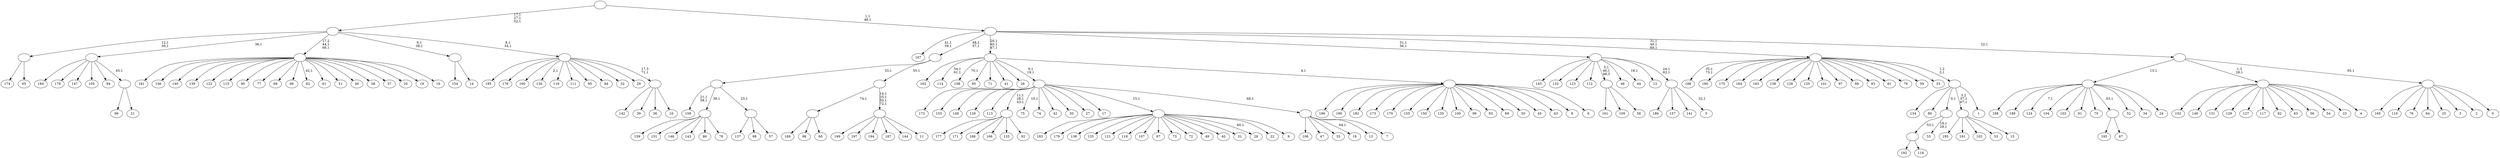 digraph T {
	275 [label="199"]
	274 [label="198"]
	273 [label="197"]
	272 [label="196"]
	271 [label="195"]
	270 [label="194"]
	269 [label="193"]
	268 [label="192"]
	267 [label="191"]
	266 [label="190"]
	265 [label="189"]
	264 [label="188"]
	261 [label="187"]
	260 [label="186"]
	259 [label="185"]
	258 [label="184"]
	257 [label="183"]
	256 [label="182"]
	255 [label="181"]
	254 [label="180"]
	253 [label="179"]
	252 [label="178"]
	251 [label="177"]
	250 [label="176"]
	249 [label="175"]
	248 [label="174"]
	247 [label="173"]
	246 [label="172"]
	245 [label="171"]
	244 [label="170"]
	243 [label="169"]
	242 [label="168"]
	241 [label="167"]
	238 [label="166"]
	237 [label="165"]
	236 [label="164"]
	235 [label="163"]
	234 [label="162"]
	233 [label="161"]
	232 [label="160"]
	231 [label="159"]
	230 [label="158"]
	227 [label="157"]
	226 [label="156"]
	225 [label="155"]
	224 [label="154"]
	223 [label="153"]
	222 [label="152"]
	221 [label="151"]
	220 [label="150"]
	219 [label="149"]
	218 [label="148"]
	217 [label="147"]
	216 [label="146"]
	215 [label="145"]
	214 [label="144"]
	213 [label="143"]
	212 [label="142"]
	211 [label="141"]
	210 [label="140"]
	209 [label="139"]
	208 [label="138"]
	207 [label="137"]
	206 [label="136"]
	205 [label="135"]
	204 [label="134"]
	203 [label="133"]
	202 [label="132"]
	201 [label="131"]
	200 [label="130"]
	198 [label="129"]
	197 [label="128"]
	196 [label="127"]
	195 [label="126"]
	194 [label="125"]
	193 [label="124"]
	191 [label="123"]
	190 [label="122"]
	189 [label="121"]
	188 [label="120"]
	187 [label="119"]
	186 [label="118"]
	185 [label="117"]
	184 [label="116"]
	183 [label=""]
	182 [label="115"]
	181 [label="114"]
	178 [label="113"]
	177 [label="112"]
	176 [label="111"]
	175 [label="110"]
	174 [label="109"]
	173 [label="108"]
	171 [label="107"]
	170 [label="106"]
	169 [label="105"]
	168 [label="104"]
	167 [label="103"]
	166 [label="102"]
	165 [label="101"]
	164 [label="100"]
	163 [label="99"]
	162 [label="98"]
	161 [label="97"]
	160 [label="96"]
	159 [label="95"]
	158 [label="94"]
	157 [label="93"]
	156 [label="92"]
	155 [label=""]
	152 [label="91"]
	151 [label="90"]
	150 [label="89"]
	149 [label="88"]
	148 [label="87"]
	147 [label="86"]
	146 [label="85"]
	145 [label="84"]
	144 [label="83"]
	143 [label="82"]
	142 [label="81"]
	141 [label="80"]
	140 [label="79"]
	139 [label="78"]
	138 [label=""]
	137 [label="77"]
	136 [label="76"]
	135 [label="75"]
	133 [label="74"]
	132 [label="73"]
	131 [label="72"]
	130 [label="71"]
	129 [label="70"]
	128 [label="69"]
	127 [label="68"]
	126 [label="67"]
	125 [label=""]
	124 [label="66"]
	123 [label="65"]
	122 [label=""]
	120 [label="64"]
	119 [label="63"]
	118 [label="62"]
	116 [label="61"]
	115 [label="60"]
	114 [label=""]
	113 [label="59"]
	112 [label="58"]
	111 [label=""]
	109 [label="57"]
	108 [label=""]
	107 [label=""]
	106 [label="56"]
	105 [label="55"]
	102 [label=""]
	101 [label="54"]
	100 [label="53"]
	99 [label="52"]
	98 [label="51"]
	97 [label="50"]
	96 [label="49"]
	95 [label="48"]
	94 [label="47"]
	93 [label="46"]
	92 [label="45"]
	91 [label="44"]
	89 [label="43"]
	88 [label="42"]
	87 [label="41"]
	86 [label="40"]
	85 [label="39"]
	84 [label="38"]
	83 [label="37"]
	82 [label="36"]
	81 [label="35"]
	80 [label="34"]
	79 [label="33"]
	78 [label="32"]
	77 [label="31"]
	76 [label="30"]
	75 [label="29"]
	74 [label="28"]
	72 [label="27"]
	71 [label="26"]
	70 [label="25"]
	69 [label="24"]
	68 [label=""]
	67 [label="23"]
	66 [label="22"]
	65 [label="21"]
	64 [label=""]
	63 [label=""]
	62 [label="20"]
	61 [label="19"]
	60 [label="18"]
	58 [label="17"]
	57 [label="16"]
	56 [label=""]
	54 [label="15"]
	53 [label=""]
	51 [label="14"]
	50 [label=""]
	48 [label="13"]
	47 [label="12"]
	46 [label="11"]
	45 [label=""]
	41 [label=""]
	40 [label=""]
	39 [label="10"]
	38 [label=""]
	37 [label=""]
	35 [label=""]
	32 [label="9"]
	31 [label=""]
	30 [label="8"]
	29 [label="7"]
	28 [label=""]
	27 [label=""]
	25 [label="6"]
	24 [label=""]
	23 [label=""]
	20 [label="5"]
	18 [label=""]
	16 [label=""]
	14 [label="4"]
	13 [label=""]
	12 [label="3"]
	11 [label="2"]
	10 [label="1"]
	9 [label=""]
	8 [label=""]
	5 [label="0"]
	4 [label=""]
	3 [label=""]
	2 [label=""]
	0 [label=""]
	183 -> 268 [label=""]
	183 -> 184 [label=""]
	155 -> 251 [label=""]
	155 -> 245 [label=""]
	155 -> 242 [label=""]
	155 -> 238 [label=""]
	155 -> 203 [label=""]
	155 -> 156 [label=""]
	138 -> 231 [label=""]
	138 -> 221 [label=""]
	138 -> 216 [label=""]
	138 -> 213 [label=""]
	138 -> 147 [label=""]
	138 -> 139 [label=""]
	125 -> 269 [label=""]
	125 -> 126 [label=""]
	122 -> 248 [label=""]
	122 -> 123 [label=""]
	114 -> 243 [label=""]
	114 -> 162 [label=""]
	114 -> 115 [label=""]
	111 -> 233 [label=""]
	111 -> 174 [label=""]
	111 -> 112 [label=""]
	108 -> 207 [label=""]
	108 -> 149 [label=""]
	108 -> 109 [label=""]
	107 -> 230 [label="21,1\n58,1"]
	107 -> 138 [label="39,1"]
	107 -> 108 [label="23,1"]
	102 -> 105 [label="18,1\n29,1"]
	102 -> 183 [label="53,1"]
	68 -> 193 [label="7,1"]
	68 -> 274 [label=""]
	68 -> 265 [label=""]
	68 -> 168 [label=""]
	68 -> 167 [label=""]
	68 -> 152 [label=""]
	68 -> 129 [label=""]
	68 -> 125 [label="63,1"]
	68 -> 99 [label=""]
	68 -> 80 [label=""]
	68 -> 69 [label=""]
	64 -> 160 [label=""]
	64 -> 65 [label=""]
	63 -> 258 [label=""]
	63 -> 252 [label=""]
	63 -> 217 [label=""]
	63 -> 169 [label=""]
	63 -> 158 [label=""]
	63 -> 64 [label="45,1"]
	56 -> 118 [label="42,1"]
	56 -> 255 [label=""]
	56 -> 226 [label=""]
	56 -> 210 [label=""]
	56 -> 209 [label=""]
	56 -> 190 [label=""]
	56 -> 182 [label=""]
	56 -> 151 [label=""]
	56 -> 137 [label=""]
	56 -> 127 [label=""]
	56 -> 124 [label=""]
	56 -> 116 [label=""]
	56 -> 98 [label=""]
	56 -> 93 [label=""]
	56 -> 84 [label=""]
	56 -> 83 [label=""]
	56 -> 62 [label=""]
	56 -> 61 [label=""]
	56 -> 57 [label=""]
	53 -> 271 [label=""]
	53 -> 267 [label=""]
	53 -> 166 [label=""]
	53 -> 100 [label=""]
	53 -> 54 [label=""]
	50 -> 224 [label=""]
	50 -> 51 [label=""]
	45 -> 275 [label=""]
	45 -> 273 [label=""]
	45 -> 270 [label=""]
	45 -> 261 [label=""]
	45 -> 214 [label=""]
	45 -> 46 [label=""]
	41 -> 45 [label="14,1\n25,1\n50,1\n72,1"]
	41 -> 114 [label="74,1"]
	40 -> 107 [label="33,1"]
	40 -> 41 [label="55,1"]
	38 -> 212 [label=""]
	38 -> 85 [label=""]
	38 -> 82 [label=""]
	38 -> 39 [label=""]
	37 -> 200 [label="2,1"]
	37 -> 259 [label=""]
	37 -> 250 [label=""]
	37 -> 232 [label=""]
	37 -> 187 [label=""]
	37 -> 176 [label=""]
	37 -> 159 [label=""]
	37 -> 145 [label=""]
	37 -> 78 [label=""]
	37 -> 75 [label=""]
	37 -> 38 [label="17,3\n71,1"]
	35 -> 37 [label="8,1\n34,1"]
	35 -> 50 [label="6,1\n38,1"]
	35 -> 56 [label="17,2\n44,1\n66,1"]
	35 -> 122 [label="12,1\n30,1"]
	35 -> 63 [label="36,1"]
	31 -> 74 [label="60,1"]
	31 -> 257 [label=""]
	31 -> 253 [label=""]
	31 -> 206 [label=""]
	31 -> 194 [label=""]
	31 -> 189 [label=""]
	31 -> 186 [label=""]
	31 -> 171 [label=""]
	31 -> 148 [label=""]
	31 -> 132 [label=""]
	31 -> 131 [label=""]
	31 -> 96 [label=""]
	31 -> 86 [label=""]
	31 -> 77 [label=""]
	31 -> 66 [label=""]
	31 -> 32 [label=""]
	28 -> 60 [label="64,1"]
	28 -> 170 [label=""]
	28 -> 94 [label=""]
	28 -> 81 [label=""]
	28 -> 48 [label=""]
	28 -> 29 [label=""]
	27 -> 135 [label="10,1"]
	27 -> 155 [label="11,1\n28,1\n43,1"]
	27 -> 246 [label=""]
	27 -> 223 [label=""]
	27 -> 218 [label=""]
	27 -> 195 [label=""]
	27 -> 178 [label=""]
	27 -> 133 [label=""]
	27 -> 88 [label=""]
	27 -> 76 [label=""]
	27 -> 72 [label=""]
	27 -> 58 [label=""]
	27 -> 31 [label="15,1"]
	27 -> 28 [label="68,1"]
	24 -> 272 [label=""]
	24 -> 266 [label=""]
	24 -> 256 [label=""]
	24 -> 247 [label=""]
	24 -> 244 [label=""]
	24 -> 225 [label=""]
	24 -> 220 [label=""]
	24 -> 205 [label=""]
	24 -> 164 [label=""]
	24 -> 163 [label=""]
	24 -> 157 [label=""]
	24 -> 128 [label=""]
	24 -> 97 [label=""]
	24 -> 92 [label=""]
	24 -> 89 [label=""]
	24 -> 30 [label=""]
	24 -> 25 [label=""]
	23 -> 27 [label="9,1\n19,1"]
	23 -> 173 [label="70,1"]
	23 -> 181 [label="54,1\n61,1"]
	23 -> 234 [label=""]
	23 -> 146 [label=""]
	23 -> 130 [label=""]
	23 -> 87 [label=""]
	23 -> 71 [label=""]
	23 -> 24 [label="4,1"]
	18 -> 20 [label="32,1"]
	18 -> 260 [label=""]
	18 -> 227 [label=""]
	18 -> 211 [label=""]
	16 -> 18 [label="24,1\n62,1"]
	16 -> 91 [label="16,1"]
	16 -> 111 [label="5,1\n46,1\n48,3"]
	16 -> 215 [label=""]
	16 -> 202 [label=""]
	16 -> 191 [label=""]
	16 -> 177 [label=""]
	16 -> 95 [label=""]
	16 -> 47 [label=""]
	13 -> 222 [label=""]
	13 -> 219 [label=""]
	13 -> 201 [label=""]
	13 -> 198 [label=""]
	13 -> 196 [label=""]
	13 -> 185 [label=""]
	13 -> 143 [label=""]
	13 -> 119 [label=""]
	13 -> 106 [label=""]
	13 -> 101 [label=""]
	13 -> 67 [label=""]
	13 -> 14 [label=""]
	9 -> 53 [label="3,2\n37,1\n67,1"]
	9 -> 204 [label=""]
	9 -> 141 [label=""]
	9 -> 102 [label="0,1"]
	9 -> 10 [label=""]
	8 -> 264 [label="35,1\n73,1"]
	8 -> 254 [label=""]
	8 -> 249 [label=""]
	8 -> 236 [label=""]
	8 -> 235 [label=""]
	8 -> 208 [label=""]
	8 -> 197 [label=""]
	8 -> 188 [label=""]
	8 -> 165 [label=""]
	8 -> 161 [label=""]
	8 -> 150 [label=""]
	8 -> 144 [label=""]
	8 -> 142 [label=""]
	8 -> 140 [label=""]
	8 -> 113 [label=""]
	8 -> 79 [label=""]
	8 -> 9 [label="1,2\n3,1"]
	4 -> 237 [label=""]
	4 -> 175 [label=""]
	4 -> 136 [label=""]
	4 -> 120 [label=""]
	4 -> 70 [label=""]
	4 -> 12 [label=""]
	4 -> 11 [label=""]
	4 -> 5 [label=""]
	3 -> 68 [label="13,1"]
	3 -> 13 [label="1,3\n26,1"]
	3 -> 4 [label="65,1"]
	2 -> 8 [label="31,1\n49,1\n69,1"]
	2 -> 16 [label="51,1\n56,1"]
	2 -> 23 [label="20,1\n40,1\n47,1"]
	2 -> 241 [label="41,1\n59,1"]
	2 -> 40 [label="48,2\n57,1"]
	2 -> 3 [label="22,1"]
	0 -> 2 [label="1,1\n48,1"]
	0 -> 35 [label="17,1\n27,1\n52,1"]
}
